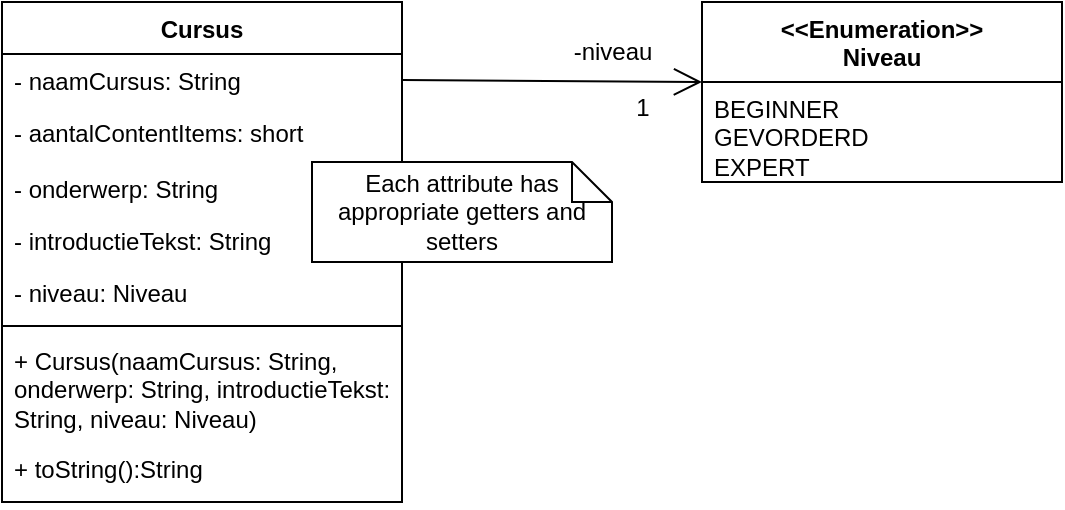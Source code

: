 <mxfile version="22.1.2" type="device">
  <diagram name="Pagina-1" id="FIMiaTkr3NcrTuGUmOIn">
    <mxGraphModel dx="1036" dy="606" grid="1" gridSize="10" guides="1" tooltips="1" connect="1" arrows="1" fold="1" page="1" pageScale="1" pageWidth="827" pageHeight="1169" math="0" shadow="0">
      <root>
        <mxCell id="0" />
        <mxCell id="1" parent="0" />
        <mxCell id="M_XxCtCufnjbMJw3ci2f-1" value="Cursus" style="swimlane;fontStyle=1;align=center;verticalAlign=top;childLayout=stackLayout;horizontal=1;startSize=26;horizontalStack=0;resizeParent=1;resizeParentMax=0;resizeLast=0;collapsible=1;marginBottom=0;whiteSpace=wrap;html=1;" parent="1" vertex="1">
          <mxGeometry x="280" y="160" width="200" height="250" as="geometry" />
        </mxCell>
        <mxCell id="M_XxCtCufnjbMJw3ci2f-2" value="- naamCursus: String" style="text;strokeColor=none;fillColor=none;align=left;verticalAlign=top;spacingLeft=4;spacingRight=4;overflow=hidden;rotatable=0;points=[[0,0.5],[1,0.5]];portConstraint=eastwest;whiteSpace=wrap;html=1;" parent="M_XxCtCufnjbMJw3ci2f-1" vertex="1">
          <mxGeometry y="26" width="200" height="26" as="geometry" />
        </mxCell>
        <mxCell id="M_XxCtCufnjbMJw3ci2f-5" value="- aantalContentItems: short" style="text;strokeColor=none;fillColor=none;align=left;verticalAlign=top;spacingLeft=4;spacingRight=4;overflow=hidden;rotatable=0;points=[[0,0.5],[1,0.5]];portConstraint=eastwest;whiteSpace=wrap;html=1;" parent="M_XxCtCufnjbMJw3ci2f-1" vertex="1">
          <mxGeometry y="52" width="200" height="28" as="geometry" />
        </mxCell>
        <mxCell id="M_XxCtCufnjbMJw3ci2f-6" value="- onderwerp: String" style="text;strokeColor=none;fillColor=none;align=left;verticalAlign=top;spacingLeft=4;spacingRight=4;overflow=hidden;rotatable=0;points=[[0,0.5],[1,0.5]];portConstraint=eastwest;whiteSpace=wrap;html=1;" parent="M_XxCtCufnjbMJw3ci2f-1" vertex="1">
          <mxGeometry y="80" width="200" height="26" as="geometry" />
        </mxCell>
        <mxCell id="DLAPhivIbrKOrvX8cu9u-1" value="- introductieTekst: String" style="text;strokeColor=none;fillColor=none;align=left;verticalAlign=top;spacingLeft=4;spacingRight=4;overflow=hidden;rotatable=0;points=[[0,0.5],[1,0.5]];portConstraint=eastwest;whiteSpace=wrap;html=1;" vertex="1" parent="M_XxCtCufnjbMJw3ci2f-1">
          <mxGeometry y="106" width="200" height="26" as="geometry" />
        </mxCell>
        <mxCell id="M_XxCtCufnjbMJw3ci2f-7" value="- niveau: Niveau" style="text;strokeColor=none;fillColor=none;align=left;verticalAlign=top;spacingLeft=4;spacingRight=4;overflow=hidden;rotatable=0;points=[[0,0.5],[1,0.5]];portConstraint=eastwest;whiteSpace=wrap;html=1;" parent="M_XxCtCufnjbMJw3ci2f-1" vertex="1">
          <mxGeometry y="132" width="200" height="26" as="geometry" />
        </mxCell>
        <mxCell id="M_XxCtCufnjbMJw3ci2f-3" value="" style="line;strokeWidth=1;fillColor=none;align=left;verticalAlign=middle;spacingTop=-1;spacingLeft=3;spacingRight=3;rotatable=0;labelPosition=right;points=[];portConstraint=eastwest;strokeColor=inherit;" parent="M_XxCtCufnjbMJw3ci2f-1" vertex="1">
          <mxGeometry y="158" width="200" height="8" as="geometry" />
        </mxCell>
        <mxCell id="M_XxCtCufnjbMJw3ci2f-4" value="+ Cursus(naamCursus: String, onderwerp: String, introductieTekst: String, niveau: Niveau)" style="text;strokeColor=none;fillColor=none;align=left;verticalAlign=top;spacingLeft=4;spacingRight=4;overflow=hidden;rotatable=0;points=[[0,0.5],[1,0.5]];portConstraint=eastwest;whiteSpace=wrap;html=1;" parent="M_XxCtCufnjbMJw3ci2f-1" vertex="1">
          <mxGeometry y="166" width="200" height="54" as="geometry" />
        </mxCell>
        <mxCell id="XYt7LNPoXWy7jPFKfkQH-1" value="+ toString():String" style="text;strokeColor=none;fillColor=none;align=left;verticalAlign=top;spacingLeft=4;spacingRight=4;overflow=hidden;rotatable=0;points=[[0,0.5],[1,0.5]];portConstraint=eastwest;whiteSpace=wrap;html=1;" parent="M_XxCtCufnjbMJw3ci2f-1" vertex="1">
          <mxGeometry y="220" width="200" height="30" as="geometry" />
        </mxCell>
        <mxCell id="M_XxCtCufnjbMJw3ci2f-9" value="Each attribute has appropriate getters and setters" style="shape=note;size=20;whiteSpace=wrap;html=1;" parent="1" vertex="1">
          <mxGeometry x="435" y="240" width="150" height="50" as="geometry" />
        </mxCell>
        <mxCell id="_n7wsjqNjnw_aNtCSI8l-4" value="&amp;lt;&amp;lt;Enumeration&amp;gt;&amp;gt;&lt;br style=&quot;border-color: var(--border-color);&quot;&gt;Niveau" style="swimlane;fontStyle=1;align=center;verticalAlign=top;childLayout=stackLayout;horizontal=1;startSize=40;horizontalStack=0;resizeParent=1;resizeParentMax=0;resizeLast=0;collapsible=1;marginBottom=0;whiteSpace=wrap;html=1;" parent="1" vertex="1">
          <mxGeometry x="630" y="160" width="180" height="90" as="geometry" />
        </mxCell>
        <mxCell id="_n7wsjqNjnw_aNtCSI8l-5" value="BEGINNER&lt;br style=&quot;border-color: var(--border-color);&quot;&gt;GEVORDERD&lt;br style=&quot;border-color: var(--border-color);&quot;&gt;EXPERT" style="text;strokeColor=none;fillColor=none;align=left;verticalAlign=top;spacingLeft=4;spacingRight=4;overflow=hidden;rotatable=0;points=[[0,0.5],[1,0.5]];portConstraint=eastwest;whiteSpace=wrap;html=1;" parent="_n7wsjqNjnw_aNtCSI8l-4" vertex="1">
          <mxGeometry y="40" width="180" height="50" as="geometry" />
        </mxCell>
        <mxCell id="_n7wsjqNjnw_aNtCSI8l-14" value="" style="endArrow=open;endFill=1;endSize=12;html=1;rounded=0;exitX=1;exitY=0.5;exitDx=0;exitDy=0;" parent="1" source="M_XxCtCufnjbMJw3ci2f-2" edge="1">
          <mxGeometry width="160" relative="1" as="geometry">
            <mxPoint x="460" y="204.5" as="sourcePoint" />
            <mxPoint x="630" y="200" as="targetPoint" />
          </mxGeometry>
        </mxCell>
        <mxCell id="_n7wsjqNjnw_aNtCSI8l-15" value="-niveau" style="text;html=1;align=center;verticalAlign=middle;resizable=0;points=[];autosize=1;strokeColor=none;fillColor=none;" parent="1" vertex="1">
          <mxGeometry x="555" y="170" width="60" height="30" as="geometry" />
        </mxCell>
        <mxCell id="_n7wsjqNjnw_aNtCSI8l-17" value="1" style="text;html=1;align=center;verticalAlign=middle;resizable=0;points=[];autosize=1;strokeColor=none;fillColor=none;" parent="1" vertex="1">
          <mxGeometry x="585" y="198" width="30" height="30" as="geometry" />
        </mxCell>
      </root>
    </mxGraphModel>
  </diagram>
</mxfile>
